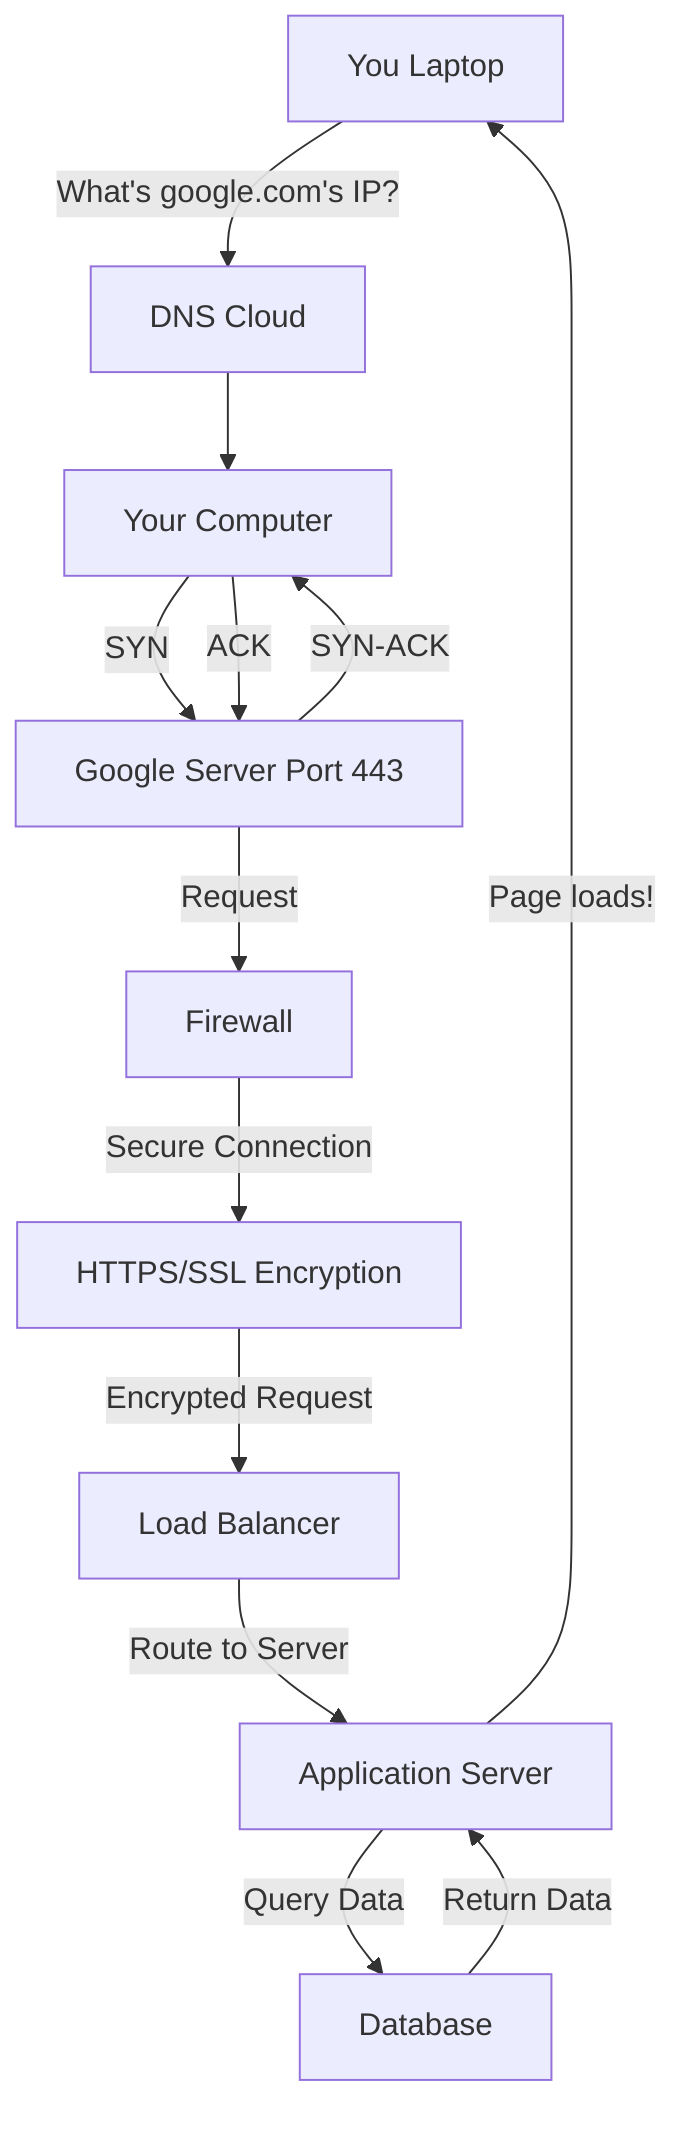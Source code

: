flowchart TD
    %% Nodes avec texte visible
    A[You Laptop]
    B[DNS Cloud]
    C[Your Computer]
    D[Google Server Port 443]
    E[Firewall]
    F[HTTPS/SSL Encryption]
    G[Load Balancer]
    H[Application Server]
    I[Database]

    %% Connexions avec labels
    A -->|"What's google.com's IP?"| B
    B --> C
    C -->|"SYN"| D
    D -->|"SYN-ACK"| C
    C -->|"ACK"| D
    D -->|"Request"| E
    E -->|"Secure Connection"| F
    F -->|"Encrypted Request"| G
    G -->|"Route to Server"| H
    H -->|"Query Data"| I
    I -->|"Return Data"| H
    H -->|"Page loads!"| A